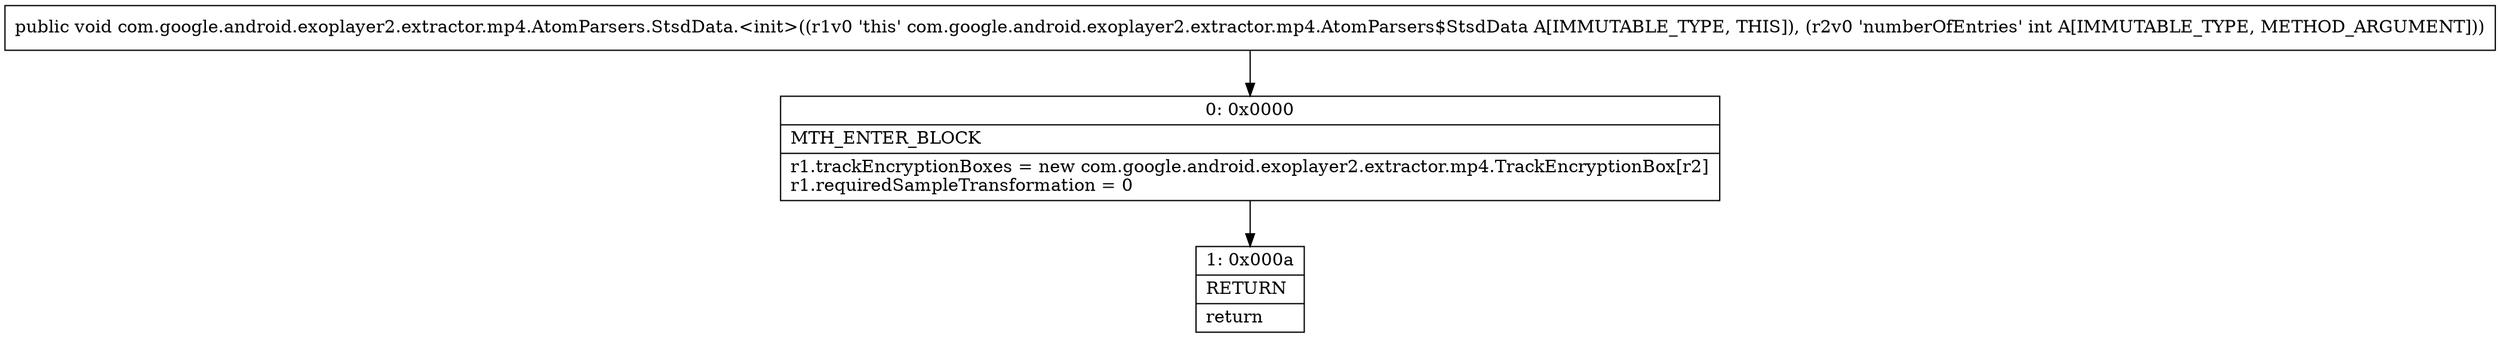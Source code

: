 digraph "CFG forcom.google.android.exoplayer2.extractor.mp4.AtomParsers.StsdData.\<init\>(I)V" {
Node_0 [shape=record,label="{0\:\ 0x0000|MTH_ENTER_BLOCK\l|r1.trackEncryptionBoxes = new com.google.android.exoplayer2.extractor.mp4.TrackEncryptionBox[r2]\lr1.requiredSampleTransformation = 0\l}"];
Node_1 [shape=record,label="{1\:\ 0x000a|RETURN\l|return\l}"];
MethodNode[shape=record,label="{public void com.google.android.exoplayer2.extractor.mp4.AtomParsers.StsdData.\<init\>((r1v0 'this' com.google.android.exoplayer2.extractor.mp4.AtomParsers$StsdData A[IMMUTABLE_TYPE, THIS]), (r2v0 'numberOfEntries' int A[IMMUTABLE_TYPE, METHOD_ARGUMENT])) }"];
MethodNode -> Node_0;
Node_0 -> Node_1;
}

